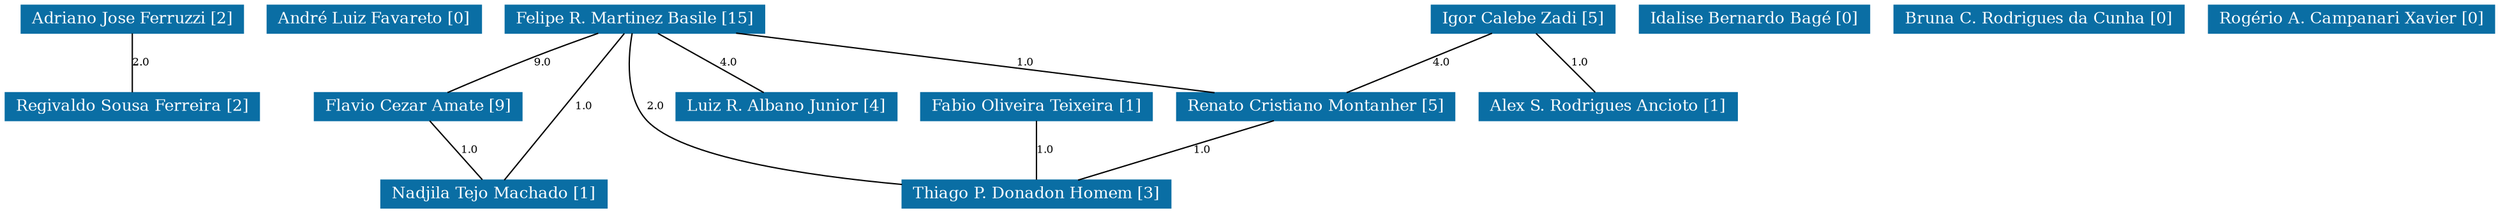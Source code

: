 strict graph grafo2 {
	graph [bb="0,0,1872,153",
		id=grafo2,
		overlap=False
	];
	node [fontsize=12,
		label="\N",
		shape=rectangle,
		style=filled
	];
	0	[URL="membro-5813261133047060.html",
		color="#0A6EA4",
		fontcolor="#FFFFFF",
		height=0.29167,
		label="Adriano Jose Ferruzzi [2]",
		pos="95.5,142.5",
		width=2.3194];
	8	[URL="membro-8291123108448027.html",
		color="#0A6EA4",
		fontcolor="#FFFFFF",
		height=0.29167,
		label="Regivaldo Sousa Ferreira [2]",
		pos="95.5,76.5",
		width=2.6528];
	0 -- 8	[fontsize=8,
		label=2.0,
		lp="102,109.5",
		pos="95.5,131.78 95.5,119.75 95.5,99.383 95.5,87.312"];
	1	[URL="membro-1741814375809802.html",
		color="#0A6EA4",
		fontcolor="#FFFFFF",
		height=0.29167,
		label="André Luiz Favareto [0]",
		pos="277.5,142.5",
		width=2.2361];
	2	[URL="membro-9543740522912391.html",
		color="#0A6EA4",
		fontcolor="#FFFFFF",
		height=0.29167,
		label="Fabio Oliveira Teixeira [1]",
		pos="775.5,76.5",
		width=2.4167];
	13	[URL="membro-6109272293288485.html",
		color="#0A6EA4",
		fontcolor="#FFFFFF",
		height=0.29167,
		label="Thiago P. Donadon Homem [3]",
		pos="775.5,10.5",
		width=2.8056];
	2 -- 13	[fontsize=8,
		label=1.0,
		lp="782,43.5",
		pos="775.5,65.78 775.5,53.751 775.5,33.383 775.5,21.312"];
	3	[URL="membro-6413817150886826.html",
		color="#0A6EA4",
		fontcolor="#FFFFFF",
		height=0.29167,
		label="Felipe R. Martinez Basile [15]",
		pos="473.5,142.5",
		width=2.7083];
	3 -- 13	[fontsize=8,
		label=2.0,
		lp="489,76.5",
		pos="471.43,131.93 468.6,116 465.62,84.015 482.5,66 508.37,38.388 600.31,24.538 674.38,17.737"];
	4	[URL="membro-8976791755900010.html",
		color="#0A6EA4",
		fontcolor="#FFFFFF",
		height=0.29167,
		label="Flavio Cezar Amate [9]",
		pos="310.5,76.5",
		width=2.1667];
	3 -- 4	[fontsize=8,
		label=9.0,
		lp="404,109.5",
		pos="445.94,131.9 431.45,126.76 413.45,120.23 397.5,114 375.22,105.3 350.06,94.654 332.55,87.109"];
	7	[URL="membro-8754322948547165.html",
		color="#0A6EA4",
		fontcolor="#FFFFFF",
		height=0.29167,
		label="Luiz R. Albano Junior [4]",
		pos="587.5,76.5",
		width=2.3056];
	3 -- 7	[fontsize=8,
		label=4.0,
		lp="544,109.5",
		pos="490.81,131.78 512.37,119.68 548.94,99.146 570.4,87.102"];
	9	[URL="membro-0270118728577579.html",
		color="#0A6EA4",
		fontcolor="#FFFFFF",
		height=0.29167,
		label="Renato Cristiano Montanher [5]",
		pos="985.5,76.5",
		width=2.9028];
	3 -- 9	[fontsize=8,
		label=1.0,
		lp="767,109.5",
		pos="549.6,131.99 646.4,119.89 812.6,99.113 909.4,87.012"];
	14	[URL="membro-0112108049902805.html",
		color="#0A6EA4",
		fontcolor="#FFFFFF",
		height=0.29167,
		label="Nadjila Tejo Machado [1]",
		pos="367.5,10.5",
		width=2.3611];
	3 -- 14	[fontsize=8,
		label=1.0,
		lp="435,76.5",
		pos="465.53,131.73 445.79,107.52 394.8,44.986 375.27,21.031"];
	4 -- 14	[fontsize=8,
		label=1.0,
		lp="349,43.5",
		pos="319.16,65.78 329.87,53.751 348.01,33.383 358.76,21.312"];
	9 -- 13	[fontsize=8,
		label=1.0,
		lp="900,43.5",
		pos="954.06,65.919 914.36,53.818 846.45,33.124 806.81,21.042"];
	5	[URL="membro-0255523082900191.html",
		color="#0A6EA4",
		fontcolor="#FFFFFF",
		height=0.29167,
		label="Idalise Bernardo Bagé [0]",
		pos="1315.5,142.5",
		width=2.4028];
	6	[URL="membro-0150761926799891.html",
		color="#0A6EA4",
		fontcolor="#FFFFFF",
		height=0.29167,
		label="Igor Calebe Zadi [5]",
		pos="1141.5,142.5",
		width=1.9167];
	6 -- 9	[fontsize=8,
		label=4.0,
		lp="1080,109.5",
		pos="1118.1,131.92 1088.7,119.82 1038.2,99.124 1008.8,87.042"];
	10	[URL="membro-7290375482443455.html",
		color="#0A6EA4",
		fontcolor="#FFFFFF",
		height=0.29167,
		label="Alex S. Rodrigues Ancioto [1]",
		pos="1205.5,76.5",
		width=2.6944];
	6 -- 10	[fontsize=8,
		label=1.0,
		lp="1184,109.5",
		pos="1151.2,131.78 1163.2,119.75 1183.6,99.383 1195.7,87.312"];
	11	[URL="membro-5631261956953546.html",
		color="#0A6EA4",
		fontcolor="#FFFFFF",
		height=0.29167,
		label="Bruna C. Rodrigues da Cunha [0]",
		pos="1529.5,142.5",
		width=3.0278];
	12	[URL="membro-5904768897181890.html",
		color="#0A6EA4",
		fontcolor="#FFFFFF",
		height=0.29167,
		label="Rogério A. Campanari Xavier [0]",
		pos="1764.5,142.5",
		width=2.9861];
}
